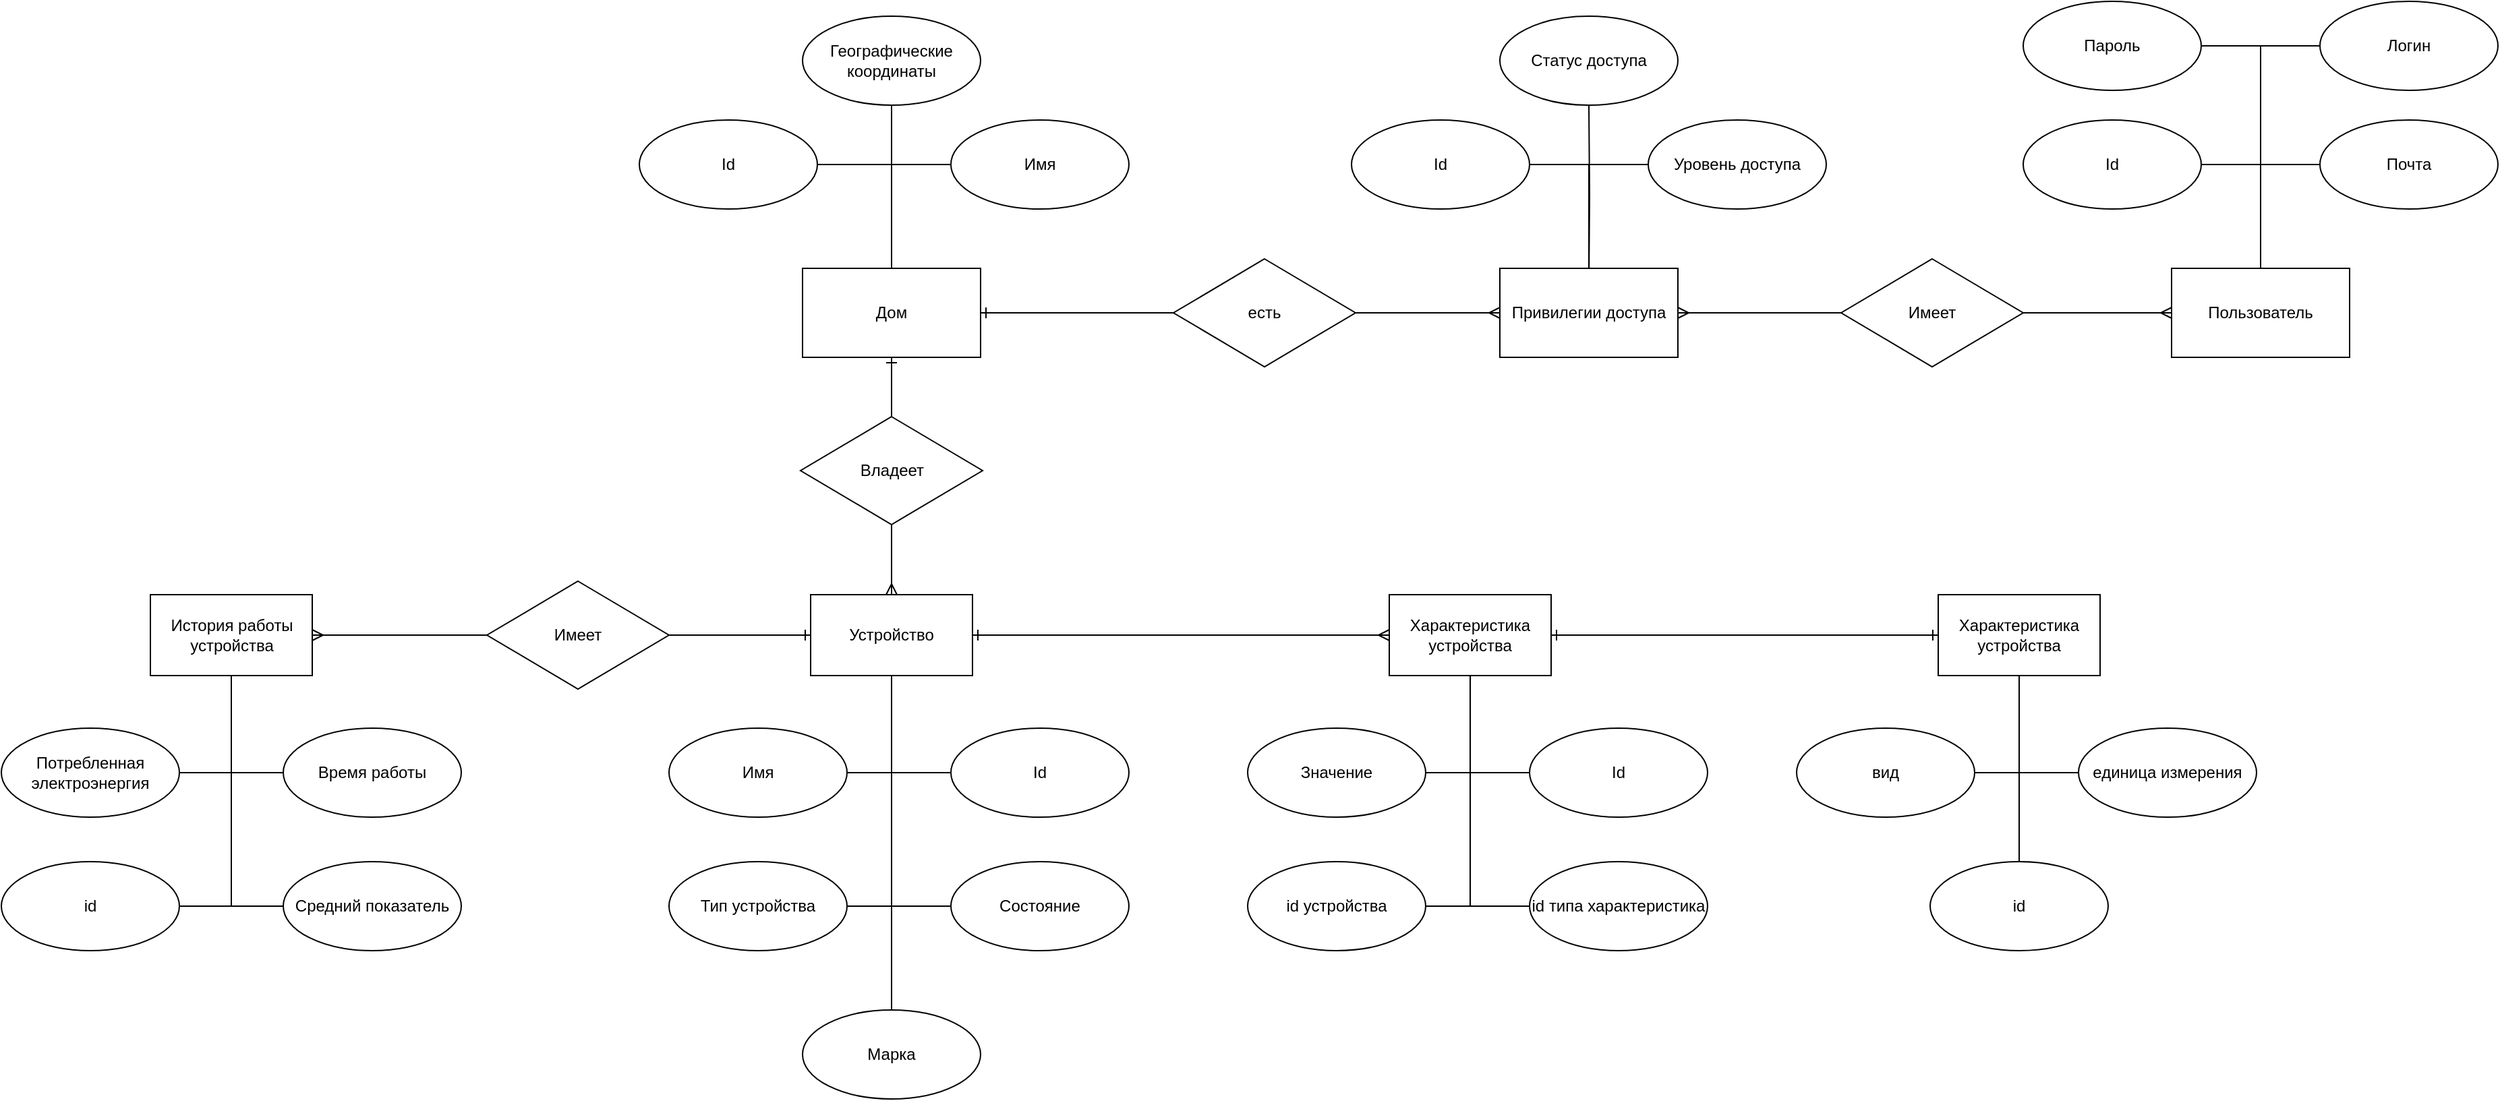 <mxfile version="24.7.7">
  <diagram name="Страница — 1" id="jvghSdwSpNbo85IBinJU">
    <mxGraphModel dx="4039" dy="1618" grid="1" gridSize="11" guides="1" tooltips="1" connect="1" arrows="1" fold="1" page="1" pageScale="1" pageWidth="827" pageHeight="1169" math="0" shadow="0">
      <root>
        <mxCell id="0" />
        <mxCell id="1" parent="0" />
        <mxCell id="bGfBSWejrqcEYvaSUzek-1" value="Пользователь" style="rounded=0;whiteSpace=wrap;html=1;" parent="1" vertex="1">
          <mxGeometry x="69" y="308" width="132" height="66" as="geometry" />
        </mxCell>
        <mxCell id="bGfBSWejrqcEYvaSUzek-2" value="Пароль" style="ellipse;whiteSpace=wrap;html=1;" parent="1" vertex="1">
          <mxGeometry x="-41" y="110" width="132" height="66" as="geometry" />
        </mxCell>
        <mxCell id="bGfBSWejrqcEYvaSUzek-3" value="Логин" style="ellipse;whiteSpace=wrap;html=1;" parent="1" vertex="1">
          <mxGeometry x="179" y="110" width="132" height="66" as="geometry" />
        </mxCell>
        <mxCell id="bGfBSWejrqcEYvaSUzek-4" value="Id" style="ellipse;whiteSpace=wrap;html=1;" parent="1" vertex="1">
          <mxGeometry x="-41" y="198" width="132" height="66" as="geometry" />
        </mxCell>
        <mxCell id="bGfBSWejrqcEYvaSUzek-5" value="Почта" style="ellipse;whiteSpace=wrap;html=1;" parent="1" vertex="1">
          <mxGeometry x="179" y="198" width="132" height="66" as="geometry" />
        </mxCell>
        <mxCell id="bGfBSWejrqcEYvaSUzek-6" value="" style="endArrow=none;html=1;rounded=0;exitX=0.5;exitY=0;exitDx=0;exitDy=0;entryX=0;entryY=0.5;entryDx=0;entryDy=0;" parent="1" source="bGfBSWejrqcEYvaSUzek-1" target="bGfBSWejrqcEYvaSUzek-3" edge="1">
          <mxGeometry width="50" height="50" relative="1" as="geometry">
            <mxPoint x="399" y="391" as="sourcePoint" />
            <mxPoint x="449" y="341" as="targetPoint" />
            <Array as="points">
              <mxPoint x="135" y="143" />
            </Array>
          </mxGeometry>
        </mxCell>
        <mxCell id="bGfBSWejrqcEYvaSUzek-7" value="" style="endArrow=none;html=1;rounded=0;exitX=0.5;exitY=0;exitDx=0;exitDy=0;entryX=1;entryY=0.5;entryDx=0;entryDy=0;" parent="1" source="bGfBSWejrqcEYvaSUzek-1" target="bGfBSWejrqcEYvaSUzek-2" edge="1">
          <mxGeometry width="50" height="50" relative="1" as="geometry">
            <mxPoint x="399" y="391" as="sourcePoint" />
            <mxPoint x="449" y="341" as="targetPoint" />
            <Array as="points">
              <mxPoint x="135" y="143" />
            </Array>
          </mxGeometry>
        </mxCell>
        <mxCell id="bGfBSWejrqcEYvaSUzek-8" value="" style="endArrow=none;html=1;rounded=0;exitX=0.5;exitY=0;exitDx=0;exitDy=0;entryX=0;entryY=0.5;entryDx=0;entryDy=0;" parent="1" source="bGfBSWejrqcEYvaSUzek-1" target="bGfBSWejrqcEYvaSUzek-5" edge="1">
          <mxGeometry width="50" height="50" relative="1" as="geometry">
            <mxPoint x="399" y="391" as="sourcePoint" />
            <mxPoint x="449" y="341" as="targetPoint" />
            <Array as="points">
              <mxPoint x="135" y="231" />
            </Array>
          </mxGeometry>
        </mxCell>
        <mxCell id="bGfBSWejrqcEYvaSUzek-9" value="" style="endArrow=none;html=1;rounded=0;exitX=0.5;exitY=0;exitDx=0;exitDy=0;entryX=1;entryY=0.5;entryDx=0;entryDy=0;" parent="1" source="bGfBSWejrqcEYvaSUzek-1" target="bGfBSWejrqcEYvaSUzek-4" edge="1">
          <mxGeometry width="50" height="50" relative="1" as="geometry">
            <mxPoint x="399" y="391" as="sourcePoint" />
            <mxPoint x="449" y="341" as="targetPoint" />
            <Array as="points">
              <mxPoint x="135" y="231" />
            </Array>
          </mxGeometry>
        </mxCell>
        <mxCell id="QLrHMtNlHkacDDfor1Ep-32" value="Имеет" style="rhombus;whiteSpace=wrap;html=1;" parent="1" vertex="1">
          <mxGeometry x="-176" y="301" width="135" height="80" as="geometry" />
        </mxCell>
        <mxCell id="QLrHMtNlHkacDDfor1Ep-33" value="" style="endArrow=ERmany;html=1;rounded=0;entryX=0;entryY=0.5;entryDx=0;entryDy=0;startArrow=none;startFill=0;endFill=0;" parent="1" target="bGfBSWejrqcEYvaSUzek-1" edge="1">
          <mxGeometry width="50" height="50" relative="1" as="geometry">
            <mxPoint x="-41" y="341" as="sourcePoint" />
            <mxPoint x="-134" y="539" as="targetPoint" />
          </mxGeometry>
        </mxCell>
        <mxCell id="9UXSLCNrsvdiqnQk7tAM-33" style="edgeStyle=orthogonalEdgeStyle;rounded=0;orthogonalLoop=1;jettySize=auto;html=1;exitX=0.5;exitY=0;exitDx=0;exitDy=0;entryX=0.5;entryY=1;entryDx=0;entryDy=0;endArrow=none;endFill=0;" parent="1" target="QLrHMtNlHkacDDfor1Ep-37" edge="1">
          <mxGeometry relative="1" as="geometry">
            <mxPoint x="-363" y="319" as="sourcePoint" />
          </mxGeometry>
        </mxCell>
        <mxCell id="QLrHMtNlHkacDDfor1Ep-34" value="Привилегии доступа" style="rounded=0;whiteSpace=wrap;html=1;" parent="1" vertex="1">
          <mxGeometry x="-429" y="308" width="132" height="66" as="geometry" />
        </mxCell>
        <mxCell id="QLrHMtNlHkacDDfor1Ep-35" value="" style="endArrow=none;html=1;rounded=0;entryX=0;entryY=0.5;entryDx=0;entryDy=0;exitX=1;exitY=0.5;exitDx=0;exitDy=0;startArrow=ERmany;startFill=0;" parent="1" source="QLrHMtNlHkacDDfor1Ep-34" target="QLrHMtNlHkacDDfor1Ep-32" edge="1">
          <mxGeometry width="50" height="50" relative="1" as="geometry">
            <mxPoint x="-99" y="589" as="sourcePoint" />
            <mxPoint x="-49" y="539" as="targetPoint" />
          </mxGeometry>
        </mxCell>
        <mxCell id="QLrHMtNlHkacDDfor1Ep-37" value="Статус доступа" style="ellipse;whiteSpace=wrap;html=1;" parent="1" vertex="1">
          <mxGeometry x="-429" y="121" width="132" height="66" as="geometry" />
        </mxCell>
        <mxCell id="QLrHMtNlHkacDDfor1Ep-38" value="Id" style="ellipse;whiteSpace=wrap;html=1;" parent="1" vertex="1">
          <mxGeometry x="-539" y="198" width="132" height="66" as="geometry" />
        </mxCell>
        <mxCell id="QLrHMtNlHkacDDfor1Ep-39" value="Уровень доступа" style="ellipse;whiteSpace=wrap;html=1;" parent="1" vertex="1">
          <mxGeometry x="-319" y="198" width="132" height="66" as="geometry" />
        </mxCell>
        <mxCell id="QLrHMtNlHkacDDfor1Ep-42" value="" style="endArrow=none;html=1;rounded=0;entryX=1;entryY=0.5;entryDx=0;entryDy=0;" parent="1" target="QLrHMtNlHkacDDfor1Ep-38" edge="1">
          <mxGeometry width="50" height="50" relative="1" as="geometry">
            <mxPoint x="-363" y="308" as="sourcePoint" />
            <mxPoint x="28" y="264" as="targetPoint" />
            <Array as="points">
              <mxPoint x="-363" y="231" />
            </Array>
          </mxGeometry>
        </mxCell>
        <mxCell id="QLrHMtNlHkacDDfor1Ep-43" value="" style="endArrow=none;html=1;rounded=0;entryX=0;entryY=0.5;entryDx=0;entryDy=0;" parent="1" target="QLrHMtNlHkacDDfor1Ep-39" edge="1">
          <mxGeometry width="50" height="50" relative="1" as="geometry">
            <mxPoint x="-363" y="297" as="sourcePoint" />
            <mxPoint x="28" y="264" as="targetPoint" />
            <Array as="points">
              <mxPoint x="-363" y="231" />
            </Array>
          </mxGeometry>
        </mxCell>
        <mxCell id="QLrHMtNlHkacDDfor1Ep-53" value="" style="endArrow=ERmany;html=1;rounded=0;entryX=0;entryY=0.5;entryDx=0;entryDy=0;endFill=0;exitX=1;exitY=0.5;exitDx=0;exitDy=0;" parent="1" source="9UXSLCNrsvdiqnQk7tAM-45" target="QLrHMtNlHkacDDfor1Ep-34" edge="1">
          <mxGeometry width="50" height="50" relative="1" as="geometry">
            <mxPoint x="-594" y="352" as="sourcePoint" />
            <mxPoint x="-720" y="253" as="targetPoint" />
          </mxGeometry>
        </mxCell>
        <mxCell id="Wevvc7DasTl3Hkkn8X4B-2" style="edgeStyle=orthogonalEdgeStyle;rounded=0;orthogonalLoop=1;jettySize=auto;html=1;exitX=0.5;exitY=1;exitDx=0;exitDy=0;entryX=0.5;entryY=0;entryDx=0;entryDy=0;endArrow=none;endFill=0;" edge="1" parent="1" source="9UXSLCNrsvdiqnQk7tAM-1" target="9UXSLCNrsvdiqnQk7tAM-10">
          <mxGeometry relative="1" as="geometry" />
        </mxCell>
        <mxCell id="Wevvc7DasTl3Hkkn8X4B-24" style="edgeStyle=orthogonalEdgeStyle;rounded=0;orthogonalLoop=1;jettySize=auto;html=1;exitX=1;exitY=0.5;exitDx=0;exitDy=0;entryX=0;entryY=0.5;entryDx=0;entryDy=0;startArrow=ERone;startFill=0;endArrow=ERmany;endFill=0;" edge="1" parent="1" source="9UXSLCNrsvdiqnQk7tAM-1" target="Wevvc7DasTl3Hkkn8X4B-4">
          <mxGeometry relative="1" as="geometry" />
        </mxCell>
        <mxCell id="9UXSLCNrsvdiqnQk7tAM-1" value="Устройство" style="rounded=0;whiteSpace=wrap;html=1;" parent="1" vertex="1">
          <mxGeometry x="-940" y="550" width="120" height="60" as="geometry" />
        </mxCell>
        <mxCell id="9UXSLCNrsvdiqnQk7tAM-2" value="Имя" style="ellipse;whiteSpace=wrap;html=1;" parent="1" vertex="1">
          <mxGeometry x="-1045" y="649" width="132" height="66" as="geometry" />
        </mxCell>
        <mxCell id="9UXSLCNrsvdiqnQk7tAM-3" value="Id" style="ellipse;whiteSpace=wrap;html=1;" parent="1" vertex="1">
          <mxGeometry x="-836" y="649" width="132" height="66" as="geometry" />
        </mxCell>
        <mxCell id="9UXSLCNrsvdiqnQk7tAM-4" value="" style="endArrow=none;html=1;rounded=0;exitX=0.5;exitY=1;exitDx=0;exitDy=0;entryX=0;entryY=0.5;entryDx=0;entryDy=0;" parent="1" source="9UXSLCNrsvdiqnQk7tAM-1" target="9UXSLCNrsvdiqnQk7tAM-3" edge="1">
          <mxGeometry width="50" height="50" relative="1" as="geometry">
            <mxPoint x="-572" y="534" as="sourcePoint" />
            <mxPoint x="-522" y="484" as="targetPoint" />
            <Array as="points">
              <mxPoint x="-880" y="682" />
            </Array>
          </mxGeometry>
        </mxCell>
        <mxCell id="9UXSLCNrsvdiqnQk7tAM-5" value="" style="endArrow=none;html=1;rounded=0;exitX=1;exitY=0.5;exitDx=0;exitDy=0;entryX=0.5;entryY=1;entryDx=0;entryDy=0;" parent="1" source="9UXSLCNrsvdiqnQk7tAM-2" target="9UXSLCNrsvdiqnQk7tAM-1" edge="1">
          <mxGeometry width="50" height="50" relative="1" as="geometry">
            <mxPoint x="-572" y="534" as="sourcePoint" />
            <mxPoint x="-522" y="484" as="targetPoint" />
            <Array as="points">
              <mxPoint x="-880" y="682" />
            </Array>
          </mxGeometry>
        </mxCell>
        <mxCell id="9UXSLCNrsvdiqnQk7tAM-6" value="" style="edgeStyle=orthogonalEdgeStyle;rounded=0;orthogonalLoop=1;jettySize=auto;html=1;endArrow=ERmany;endFill=0;startArrow=none;startFill=0;" parent="1" source="9UXSLCNrsvdiqnQk7tAM-7" target="9UXSLCNrsvdiqnQk7tAM-1" edge="1">
          <mxGeometry relative="1" as="geometry" />
        </mxCell>
        <mxCell id="9UXSLCNrsvdiqnQk7tAM-7" value="Владеет" style="rhombus;whiteSpace=wrap;html=1;" parent="1" vertex="1">
          <mxGeometry x="-947.5" y="418" width="135" height="80" as="geometry" />
        </mxCell>
        <mxCell id="9UXSLCNrsvdiqnQk7tAM-8" value="Тип устройства" style="ellipse;whiteSpace=wrap;html=1;" parent="1" vertex="1">
          <mxGeometry x="-1045" y="748" width="132" height="66" as="geometry" />
        </mxCell>
        <mxCell id="9UXSLCNrsvdiqnQk7tAM-9" value="Состояние" style="ellipse;whiteSpace=wrap;html=1;" parent="1" vertex="1">
          <mxGeometry x="-836" y="748" width="132" height="66" as="geometry" />
        </mxCell>
        <mxCell id="9UXSLCNrsvdiqnQk7tAM-10" value="Марка" style="ellipse;whiteSpace=wrap;html=1;" parent="1" vertex="1">
          <mxGeometry x="-946" y="858" width="132" height="66" as="geometry" />
        </mxCell>
        <mxCell id="9UXSLCNrsvdiqnQk7tAM-13" value="" style="endArrow=none;html=1;rounded=0;entryX=0.5;entryY=1;entryDx=0;entryDy=0;exitX=1;exitY=0.5;exitDx=0;exitDy=0;" parent="1" source="9UXSLCNrsvdiqnQk7tAM-8" target="9UXSLCNrsvdiqnQk7tAM-1" edge="1">
          <mxGeometry width="50" height="50" relative="1" as="geometry">
            <mxPoint x="-660" y="930" as="sourcePoint" />
            <mxPoint x="-610" y="880" as="targetPoint" />
            <Array as="points">
              <mxPoint x="-880" y="781" />
            </Array>
          </mxGeometry>
        </mxCell>
        <mxCell id="9UXSLCNrsvdiqnQk7tAM-14" value="" style="endArrow=none;html=1;rounded=0;entryX=0.5;entryY=1;entryDx=0;entryDy=0;exitX=0;exitY=0.5;exitDx=0;exitDy=0;" parent="1" source="9UXSLCNrsvdiqnQk7tAM-9" target="9UXSLCNrsvdiqnQk7tAM-1" edge="1">
          <mxGeometry width="50" height="50" relative="1" as="geometry">
            <mxPoint x="-660" y="930" as="sourcePoint" />
            <mxPoint x="-610" y="880" as="targetPoint" />
            <Array as="points">
              <mxPoint x="-880" y="781" />
            </Array>
          </mxGeometry>
        </mxCell>
        <mxCell id="9UXSLCNrsvdiqnQk7tAM-20" value="История работы устройства" style="rounded=0;whiteSpace=wrap;html=1;" parent="1" vertex="1">
          <mxGeometry x="-1429.5" y="550" width="120" height="60" as="geometry" />
        </mxCell>
        <mxCell id="9UXSLCNrsvdiqnQk7tAM-23" value="Время работы" style="ellipse;whiteSpace=wrap;html=1;" parent="1" vertex="1">
          <mxGeometry x="-1331" y="649" width="132" height="66" as="geometry" />
        </mxCell>
        <mxCell id="9UXSLCNrsvdiqnQk7tAM-24" value="id" style="ellipse;whiteSpace=wrap;html=1;" parent="1" vertex="1">
          <mxGeometry x="-1540" y="748" width="132" height="66" as="geometry" />
        </mxCell>
        <mxCell id="9UXSLCNrsvdiqnQk7tAM-25" value="Средний показатель" style="ellipse;whiteSpace=wrap;html=1;" parent="1" vertex="1">
          <mxGeometry x="-1331" y="748" width="132" height="66" as="geometry" />
        </mxCell>
        <mxCell id="9UXSLCNrsvdiqnQk7tAM-26" value="" style="endArrow=none;html=1;rounded=0;entryX=0.5;entryY=1;entryDx=0;entryDy=0;exitX=1;exitY=0.5;exitDx=0;exitDy=0;" parent="1" source="9UXSLCNrsvdiqnQk7tAM-24" target="9UXSLCNrsvdiqnQk7tAM-20" edge="1">
          <mxGeometry width="50" height="50" relative="1" as="geometry">
            <mxPoint x="-1363.5" y="765" as="sourcePoint" />
            <mxPoint x="-1313.5" y="715" as="targetPoint" />
            <Array as="points">
              <mxPoint x="-1369.5" y="781" />
            </Array>
          </mxGeometry>
        </mxCell>
        <mxCell id="9UXSLCNrsvdiqnQk7tAM-27" value="" style="endArrow=none;html=1;rounded=0;entryX=0.5;entryY=1;entryDx=0;entryDy=0;exitX=0;exitY=0.5;exitDx=0;exitDy=0;" parent="1" source="9UXSLCNrsvdiqnQk7tAM-25" target="9UXSLCNrsvdiqnQk7tAM-20" edge="1">
          <mxGeometry width="50" height="50" relative="1" as="geometry">
            <mxPoint x="-1363.5" y="765" as="sourcePoint" />
            <mxPoint x="-1313.5" y="715" as="targetPoint" />
            <Array as="points">
              <mxPoint x="-1369.5" y="781" />
            </Array>
          </mxGeometry>
        </mxCell>
        <mxCell id="9UXSLCNrsvdiqnQk7tAM-28" value="" style="endArrow=none;html=1;rounded=0;entryX=0.5;entryY=1;entryDx=0;entryDy=0;exitX=1;exitY=0.5;exitDx=0;exitDy=0;" parent="1" target="9UXSLCNrsvdiqnQk7tAM-20" edge="1">
          <mxGeometry width="50" height="50" relative="1" as="geometry">
            <mxPoint x="-1408.0" y="682.0" as="sourcePoint" />
            <mxPoint x="-1313.5" y="715" as="targetPoint" />
            <Array as="points">
              <mxPoint x="-1369.5" y="682" />
            </Array>
          </mxGeometry>
        </mxCell>
        <mxCell id="9UXSLCNrsvdiqnQk7tAM-29" value="" style="endArrow=none;html=1;rounded=0;exitX=0;exitY=0.5;exitDx=0;exitDy=0;entryX=0.5;entryY=1;entryDx=0;entryDy=0;" parent="1" source="9UXSLCNrsvdiqnQk7tAM-23" target="9UXSLCNrsvdiqnQk7tAM-20" edge="1">
          <mxGeometry width="50" height="50" relative="1" as="geometry">
            <mxPoint x="-1363.5" y="765" as="sourcePoint" />
            <mxPoint x="-1352.5" y="616" as="targetPoint" />
            <Array as="points">
              <mxPoint x="-1369.5" y="682" />
            </Array>
          </mxGeometry>
        </mxCell>
        <mxCell id="9UXSLCNrsvdiqnQk7tAM-46" style="edgeStyle=orthogonalEdgeStyle;rounded=0;orthogonalLoop=1;jettySize=auto;html=1;exitX=1;exitY=0.5;exitDx=0;exitDy=0;entryX=0;entryY=0.5;entryDx=0;entryDy=0;endArrow=none;endFill=0;startArrow=ERone;startFill=0;" parent="1" source="9UXSLCNrsvdiqnQk7tAM-32" target="9UXSLCNrsvdiqnQk7tAM-45" edge="1">
          <mxGeometry relative="1" as="geometry" />
        </mxCell>
        <mxCell id="9UXSLCNrsvdiqnQk7tAM-32" value="Дом" style="rounded=0;whiteSpace=wrap;html=1;" parent="1" vertex="1">
          <mxGeometry x="-946" y="308" width="132" height="66" as="geometry" />
        </mxCell>
        <mxCell id="9UXSLCNrsvdiqnQk7tAM-34" value="Географические координаты" style="ellipse;whiteSpace=wrap;html=1;" parent="1" vertex="1">
          <mxGeometry x="-946" y="121" width="132" height="66" as="geometry" />
        </mxCell>
        <mxCell id="9UXSLCNrsvdiqnQk7tAM-35" value="Id" style="ellipse;whiteSpace=wrap;html=1;" parent="1" vertex="1">
          <mxGeometry x="-1067" y="198" width="132" height="66" as="geometry" />
        </mxCell>
        <mxCell id="9UXSLCNrsvdiqnQk7tAM-36" value="Имя" style="ellipse;whiteSpace=wrap;html=1;" parent="1" vertex="1">
          <mxGeometry x="-836" y="198" width="132" height="66" as="geometry" />
        </mxCell>
        <mxCell id="9UXSLCNrsvdiqnQk7tAM-37" value="" style="endArrow=none;html=1;rounded=0;entryX=0.5;entryY=1;entryDx=0;entryDy=0;exitX=0.5;exitY=0;exitDx=0;exitDy=0;" parent="1" source="9UXSLCNrsvdiqnQk7tAM-32" target="9UXSLCNrsvdiqnQk7tAM-34" edge="1">
          <mxGeometry width="50" height="50" relative="1" as="geometry">
            <mxPoint x="-682" y="446" as="sourcePoint" />
            <mxPoint x="-632" y="396" as="targetPoint" />
          </mxGeometry>
        </mxCell>
        <mxCell id="9UXSLCNrsvdiqnQk7tAM-38" value="" style="endArrow=none;html=1;rounded=0;exitX=0.5;exitY=0;exitDx=0;exitDy=0;entryX=1;entryY=0.5;entryDx=0;entryDy=0;" parent="1" source="9UXSLCNrsvdiqnQk7tAM-32" target="9UXSLCNrsvdiqnQk7tAM-35" edge="1">
          <mxGeometry width="50" height="50" relative="1" as="geometry">
            <mxPoint x="-682" y="446" as="sourcePoint" />
            <mxPoint x="-632" y="396" as="targetPoint" />
            <Array as="points">
              <mxPoint x="-880" y="231" />
            </Array>
          </mxGeometry>
        </mxCell>
        <mxCell id="9UXSLCNrsvdiqnQk7tAM-39" value="" style="endArrow=none;html=1;rounded=0;exitX=0.5;exitY=0;exitDx=0;exitDy=0;entryX=0;entryY=0.5;entryDx=0;entryDy=0;" parent="1" source="9UXSLCNrsvdiqnQk7tAM-32" target="9UXSLCNrsvdiqnQk7tAM-36" edge="1">
          <mxGeometry width="50" height="50" relative="1" as="geometry">
            <mxPoint x="-682" y="446" as="sourcePoint" />
            <mxPoint x="-632" y="396" as="targetPoint" />
            <Array as="points">
              <mxPoint x="-880" y="231" />
            </Array>
          </mxGeometry>
        </mxCell>
        <mxCell id="9UXSLCNrsvdiqnQk7tAM-40" value="" style="endArrow=ERone;html=1;rounded=0;entryX=0.5;entryY=1;entryDx=0;entryDy=0;exitX=0.5;exitY=0;exitDx=0;exitDy=0;startArrow=none;startFill=0;endFill=0;" parent="1" source="9UXSLCNrsvdiqnQk7tAM-7" target="9UXSLCNrsvdiqnQk7tAM-32" edge="1">
          <mxGeometry width="50" height="50" relative="1" as="geometry">
            <mxPoint x="-979" y="633" as="sourcePoint" />
            <mxPoint x="-929" y="583" as="targetPoint" />
          </mxGeometry>
        </mxCell>
        <mxCell id="9UXSLCNrsvdiqnQk7tAM-41" value="Потребленная электроэнергия" style="ellipse;whiteSpace=wrap;html=1;" parent="1" vertex="1">
          <mxGeometry x="-1540" y="649" width="132" height="66" as="geometry" />
        </mxCell>
        <mxCell id="9UXSLCNrsvdiqnQk7tAM-44" style="edgeStyle=orthogonalEdgeStyle;rounded=0;orthogonalLoop=1;jettySize=auto;html=1;exitX=0;exitY=0.5;exitDx=0;exitDy=0;entryX=1;entryY=0.5;entryDx=0;entryDy=0;endArrow=ERmany;endFill=0;" parent="1" source="9UXSLCNrsvdiqnQk7tAM-42" target="9UXSLCNrsvdiqnQk7tAM-20" edge="1">
          <mxGeometry relative="1" as="geometry" />
        </mxCell>
        <mxCell id="9UXSLCNrsvdiqnQk7tAM-42" value="Имеет" style="rhombus;whiteSpace=wrap;html=1;" parent="1" vertex="1">
          <mxGeometry x="-1180" y="540" width="135" height="80" as="geometry" />
        </mxCell>
        <mxCell id="9UXSLCNrsvdiqnQk7tAM-43" value="" style="endArrow=ERone;html=1;rounded=0;entryX=0;entryY=0.5;entryDx=0;entryDy=0;exitX=1;exitY=0.5;exitDx=0;exitDy=0;endFill=0;" parent="1" source="9UXSLCNrsvdiqnQk7tAM-42" target="9UXSLCNrsvdiqnQk7tAM-1" edge="1">
          <mxGeometry width="50" height="50" relative="1" as="geometry">
            <mxPoint x="-1111" y="589" as="sourcePoint" />
            <mxPoint x="-1061" y="539" as="targetPoint" />
          </mxGeometry>
        </mxCell>
        <mxCell id="9UXSLCNrsvdiqnQk7tAM-45" value="есть" style="rhombus;whiteSpace=wrap;html=1;" parent="1" vertex="1">
          <mxGeometry x="-671" y="301" width="135" height="80" as="geometry" />
        </mxCell>
        <mxCell id="Wevvc7DasTl3Hkkn8X4B-25" style="edgeStyle=orthogonalEdgeStyle;rounded=0;orthogonalLoop=1;jettySize=auto;html=1;exitX=1;exitY=0.5;exitDx=0;exitDy=0;entryX=0;entryY=0.5;entryDx=0;entryDy=0;endArrow=ERone;endFill=0;startArrow=ERone;startFill=0;" edge="1" parent="1" source="Wevvc7DasTl3Hkkn8X4B-4" target="Wevvc7DasTl3Hkkn8X4B-14">
          <mxGeometry relative="1" as="geometry" />
        </mxCell>
        <mxCell id="Wevvc7DasTl3Hkkn8X4B-4" value="Характеристика устройства" style="rounded=0;whiteSpace=wrap;html=1;" vertex="1" parent="1">
          <mxGeometry x="-511" y="550" width="120" height="60" as="geometry" />
        </mxCell>
        <mxCell id="Wevvc7DasTl3Hkkn8X4B-5" value="Значение" style="ellipse;whiteSpace=wrap;html=1;" vertex="1" parent="1">
          <mxGeometry x="-616" y="649" width="132" height="66" as="geometry" />
        </mxCell>
        <mxCell id="Wevvc7DasTl3Hkkn8X4B-6" value="Id" style="ellipse;whiteSpace=wrap;html=1;" vertex="1" parent="1">
          <mxGeometry x="-407" y="649" width="132" height="66" as="geometry" />
        </mxCell>
        <mxCell id="Wevvc7DasTl3Hkkn8X4B-7" value="" style="endArrow=none;html=1;rounded=0;exitX=0.5;exitY=1;exitDx=0;exitDy=0;entryX=0;entryY=0.5;entryDx=0;entryDy=0;" edge="1" parent="1" source="Wevvc7DasTl3Hkkn8X4B-4" target="Wevvc7DasTl3Hkkn8X4B-6">
          <mxGeometry width="50" height="50" relative="1" as="geometry">
            <mxPoint x="-143" y="534" as="sourcePoint" />
            <mxPoint x="-93" y="484" as="targetPoint" />
            <Array as="points">
              <mxPoint x="-451" y="682" />
            </Array>
          </mxGeometry>
        </mxCell>
        <mxCell id="Wevvc7DasTl3Hkkn8X4B-8" value="" style="endArrow=none;html=1;rounded=0;exitX=1;exitY=0.5;exitDx=0;exitDy=0;entryX=0.5;entryY=1;entryDx=0;entryDy=0;" edge="1" parent="1" source="Wevvc7DasTl3Hkkn8X4B-5" target="Wevvc7DasTl3Hkkn8X4B-4">
          <mxGeometry width="50" height="50" relative="1" as="geometry">
            <mxPoint x="-143" y="534" as="sourcePoint" />
            <mxPoint x="-93" y="484" as="targetPoint" />
            <Array as="points">
              <mxPoint x="-451" y="682" />
            </Array>
          </mxGeometry>
        </mxCell>
        <mxCell id="Wevvc7DasTl3Hkkn8X4B-9" value="id устройства" style="ellipse;whiteSpace=wrap;html=1;" vertex="1" parent="1">
          <mxGeometry x="-616" y="748" width="132" height="66" as="geometry" />
        </mxCell>
        <mxCell id="Wevvc7DasTl3Hkkn8X4B-10" value="id типа характеристика" style="ellipse;whiteSpace=wrap;html=1;" vertex="1" parent="1">
          <mxGeometry x="-407" y="748" width="132" height="66" as="geometry" />
        </mxCell>
        <mxCell id="Wevvc7DasTl3Hkkn8X4B-12" value="" style="endArrow=none;html=1;rounded=0;entryX=0.5;entryY=1;entryDx=0;entryDy=0;exitX=1;exitY=0.5;exitDx=0;exitDy=0;" edge="1" parent="1" source="Wevvc7DasTl3Hkkn8X4B-9" target="Wevvc7DasTl3Hkkn8X4B-4">
          <mxGeometry width="50" height="50" relative="1" as="geometry">
            <mxPoint x="-231" y="930" as="sourcePoint" />
            <mxPoint x="-181" y="880" as="targetPoint" />
            <Array as="points">
              <mxPoint x="-451" y="781" />
            </Array>
          </mxGeometry>
        </mxCell>
        <mxCell id="Wevvc7DasTl3Hkkn8X4B-13" value="" style="endArrow=none;html=1;rounded=0;entryX=0.5;entryY=1;entryDx=0;entryDy=0;exitX=0;exitY=0.5;exitDx=0;exitDy=0;" edge="1" parent="1" source="Wevvc7DasTl3Hkkn8X4B-10" target="Wevvc7DasTl3Hkkn8X4B-4">
          <mxGeometry width="50" height="50" relative="1" as="geometry">
            <mxPoint x="-231" y="930" as="sourcePoint" />
            <mxPoint x="-181" y="880" as="targetPoint" />
            <Array as="points">
              <mxPoint x="-451" y="781" />
            </Array>
          </mxGeometry>
        </mxCell>
        <mxCell id="Wevvc7DasTl3Hkkn8X4B-23" style="edgeStyle=orthogonalEdgeStyle;rounded=0;orthogonalLoop=1;jettySize=auto;html=1;exitX=0.5;exitY=1;exitDx=0;exitDy=0;endArrow=none;endFill=0;" edge="1" parent="1" source="Wevvc7DasTl3Hkkn8X4B-14" target="Wevvc7DasTl3Hkkn8X4B-19">
          <mxGeometry relative="1" as="geometry" />
        </mxCell>
        <mxCell id="Wevvc7DasTl3Hkkn8X4B-14" value="Характеристика устройства" style="rounded=0;whiteSpace=wrap;html=1;" vertex="1" parent="1">
          <mxGeometry x="-104" y="550" width="120" height="60" as="geometry" />
        </mxCell>
        <mxCell id="Wevvc7DasTl3Hkkn8X4B-15" value="вид" style="ellipse;whiteSpace=wrap;html=1;" vertex="1" parent="1">
          <mxGeometry x="-209" y="649" width="132" height="66" as="geometry" />
        </mxCell>
        <mxCell id="Wevvc7DasTl3Hkkn8X4B-16" value="единица измерения" style="ellipse;whiteSpace=wrap;html=1;" vertex="1" parent="1">
          <mxGeometry y="649" width="132" height="66" as="geometry" />
        </mxCell>
        <mxCell id="Wevvc7DasTl3Hkkn8X4B-17" value="" style="endArrow=none;html=1;rounded=0;exitX=0.5;exitY=1;exitDx=0;exitDy=0;entryX=0;entryY=0.5;entryDx=0;entryDy=0;" edge="1" parent="1" source="Wevvc7DasTl3Hkkn8X4B-14" target="Wevvc7DasTl3Hkkn8X4B-16">
          <mxGeometry width="50" height="50" relative="1" as="geometry">
            <mxPoint x="264" y="534" as="sourcePoint" />
            <mxPoint x="314" y="484" as="targetPoint" />
            <Array as="points">
              <mxPoint x="-44" y="682" />
            </Array>
          </mxGeometry>
        </mxCell>
        <mxCell id="Wevvc7DasTl3Hkkn8X4B-18" value="" style="endArrow=none;html=1;rounded=0;exitX=1;exitY=0.5;exitDx=0;exitDy=0;entryX=0.5;entryY=1;entryDx=0;entryDy=0;" edge="1" parent="1" source="Wevvc7DasTl3Hkkn8X4B-15" target="Wevvc7DasTl3Hkkn8X4B-14">
          <mxGeometry width="50" height="50" relative="1" as="geometry">
            <mxPoint x="264" y="534" as="sourcePoint" />
            <mxPoint x="314" y="484" as="targetPoint" />
            <Array as="points">
              <mxPoint x="-44" y="682" />
            </Array>
          </mxGeometry>
        </mxCell>
        <mxCell id="Wevvc7DasTl3Hkkn8X4B-19" value="id" style="ellipse;whiteSpace=wrap;html=1;" vertex="1" parent="1">
          <mxGeometry x="-110" y="748" width="132" height="66" as="geometry" />
        </mxCell>
      </root>
    </mxGraphModel>
  </diagram>
</mxfile>
